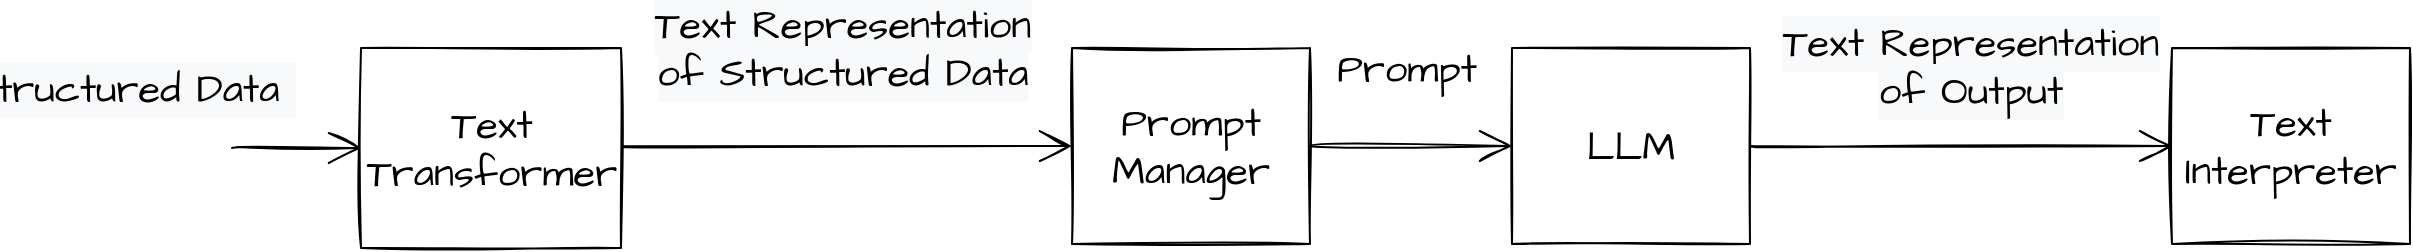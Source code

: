 <mxfile version="21.3.0" type="device" pages="6">
  <diagram id="XVRWECPwFsZ3XNQlCZNJ" name="Textification">
    <mxGraphModel dx="3244" dy="873" grid="1" gridSize="10" guides="1" tooltips="1" connect="1" arrows="1" fold="1" page="1" pageScale="1" pageWidth="850" pageHeight="1100" math="0" shadow="0">
      <root>
        <mxCell id="0" />
        <mxCell id="1" parent="0" />
        <mxCell id="50K2IJPDEkA-YNfh52wV-2" style="edgeStyle=none;curved=1;rounded=0;sketch=1;hachureGap=4;orthogonalLoop=1;jettySize=auto;html=1;fontFamily=Architects Daughter;fontSource=https%3A%2F%2Ffonts.googleapis.com%2Fcss%3Ffamily%3DArchitects%2BDaughter;fontSize=16;endArrow=open;startSize=14;endSize=14;sourcePerimeterSpacing=8;targetPerimeterSpacing=8;exitX=1;exitY=0.5;exitDx=0;exitDy=0;entryX=0;entryY=0.5;entryDx=0;entryDy=0;" parent="1" target="fdR8Vzslrn4IszSsQd6t-5" edge="1">
          <mxGeometry relative="1" as="geometry">
            <mxPoint x="-821" y="319.09" as="sourcePoint" />
            <mxPoint x="-273.5" y="319.98" as="targetPoint" />
          </mxGeometry>
        </mxCell>
        <mxCell id="fdR8Vzslrn4IszSsQd6t-6" value="&lt;span style=&quot;font-family: &amp;quot;architects daughter&amp;quot; ; font-size: 20px ; background-color: rgb(248 , 249 , 250)&quot;&gt;Text Representation&lt;br&gt;of Structured Data&lt;br&gt;&lt;/span&gt;" style="edgeLabel;html=1;align=center;verticalAlign=middle;resizable=0;points=[];" parent="50K2IJPDEkA-YNfh52wV-2" vertex="1" connectable="0">
          <mxGeometry x="0.059" y="2" relative="1" as="geometry">
            <mxPoint x="-7" y="-47" as="offset" />
          </mxGeometry>
        </mxCell>
        <mxCell id="50K2IJPDEkA-YNfh52wV-6" value="&lt;span style=&quot;font-size: 20px ; background-color: rgb(248 , 249 , 250)&quot;&gt;Structured Data&amp;nbsp;&lt;br&gt;&lt;/span&gt;" style="edgeStyle=none;curved=1;rounded=0;sketch=1;hachureGap=4;orthogonalLoop=1;jettySize=auto;html=1;fontFamily=Architects Daughter;fontSource=https%3A%2F%2Ffonts.googleapis.com%2Fcss%3Ffamily%3DArchitects%2BDaughter;fontSize=16;endArrow=open;startSize=14;endSize=14;sourcePerimeterSpacing=8;targetPerimeterSpacing=8;entryX=0;entryY=0.5;entryDx=0;entryDy=0;" parent="1" target="fdR8Vzslrn4IszSsQd6t-4" edge="1">
          <mxGeometry x="-1" y="58" relative="1" as="geometry">
            <mxPoint x="-1010" y="320" as="sourcePoint" />
            <mxPoint x="-870" y="301" as="targetPoint" />
            <mxPoint x="-50" y="28" as="offset" />
          </mxGeometry>
        </mxCell>
        <mxCell id="fdR8Vzslrn4IszSsQd6t-4" value="Text Transformer" style="rounded=0;whiteSpace=wrap;html=1;sketch=1;hachureGap=4;pointerEvents=0;fontFamily=Architects Daughter;fontSource=https%3A%2F%2Ffonts.googleapis.com%2Fcss%3Ffamily%3DArchitects%2BDaughter;fontSize=20;" parent="1" vertex="1">
          <mxGeometry x="-945.5" y="270" width="130" height="100" as="geometry" />
        </mxCell>
        <mxCell id="fdR8Vzslrn4IszSsQd6t-5" value="Prompt Manager" style="rounded=0;whiteSpace=wrap;html=1;sketch=1;hachureGap=4;pointerEvents=0;fontFamily=Architects Daughter;fontSource=https%3A%2F%2Ffonts.googleapis.com%2Fcss%3Ffamily%3DArchitects%2BDaughter;fontSize=20;" parent="1" vertex="1">
          <mxGeometry x="-590" y="270" width="119" height="98" as="geometry" />
        </mxCell>
        <mxCell id="fdR8Vzslrn4IszSsQd6t-10" style="edgeStyle=none;curved=1;rounded=0;sketch=1;hachureGap=4;orthogonalLoop=1;jettySize=auto;html=1;fontFamily=Architects Daughter;fontSource=https%3A%2F%2Ffonts.googleapis.com%2Fcss%3Ffamily%3DArchitects%2BDaughter;fontSize=16;endArrow=open;startSize=14;endSize=14;sourcePerimeterSpacing=8;targetPerimeterSpacing=8;exitX=1;exitY=0.5;exitDx=0;exitDy=0;entryX=0;entryY=0.5;entryDx=0;entryDy=0;" parent="1" source="6HH01cOirvUBG8TDfsAj-1" target="fdR8Vzslrn4IszSsQd6t-12" edge="1">
          <mxGeometry relative="1" as="geometry">
            <mxPoint x="-404.59" y="400" as="sourcePoint" />
            <mxPoint x="-426" y="490" as="targetPoint" />
          </mxGeometry>
        </mxCell>
        <mxCell id="fdR8Vzslrn4IszSsQd6t-11" value="&lt;span style=&quot;font-family: &amp;quot;architects daughter&amp;quot; ; font-size: 20px ; background-color: rgb(248 , 249 , 250)&quot;&gt;Text Representation&lt;br&gt;of Output&lt;br&gt;&lt;/span&gt;" style="edgeLabel;html=1;align=center;verticalAlign=middle;resizable=0;points=[];" parent="fdR8Vzslrn4IszSsQd6t-10" vertex="1" connectable="0">
          <mxGeometry x="0.059" y="2" relative="1" as="geometry">
            <mxPoint x="-2" y="-38" as="offset" />
          </mxGeometry>
        </mxCell>
        <mxCell id="fdR8Vzslrn4IszSsQd6t-12" value="Text Interpreter" style="rounded=0;whiteSpace=wrap;html=1;sketch=1;hachureGap=4;pointerEvents=0;fontFamily=Architects Daughter;fontSource=https%3A%2F%2Ffonts.googleapis.com%2Fcss%3Ffamily%3DArchitects%2BDaughter;fontSize=20;" parent="1" vertex="1">
          <mxGeometry x="-40" y="270" width="119" height="98" as="geometry" />
        </mxCell>
        <mxCell id="6HH01cOirvUBG8TDfsAj-6" value="&lt;span style=&quot;color: rgb(0, 0, 0); font-family: &amp;quot;Architects Daughter&amp;quot;; font-size: 20px; font-style: normal; font-variant-ligatures: normal; font-variant-caps: normal; font-weight: 400; letter-spacing: normal; orphans: 2; text-align: center; text-indent: 0px; text-transform: none; widows: 2; word-spacing: 0px; -webkit-text-stroke-width: 0px; background-color: rgb(255, 255, 255); text-decoration-thickness: initial; text-decoration-style: initial; text-decoration-color: initial; float: none; display: inline !important;&quot;&gt;Prompt&lt;/span&gt;" style="edgeStyle=none;curved=1;rounded=0;sketch=1;hachureGap=4;orthogonalLoop=1;jettySize=auto;html=1;fontFamily=Architects Daughter;fontSource=https%3A%2F%2Ffonts.googleapis.com%2Fcss%3Ffamily%3DArchitects%2BDaughter;fontSize=16;endArrow=open;startSize=14;endSize=14;sourcePerimeterSpacing=8;targetPerimeterSpacing=8;entryX=0;entryY=0.5;entryDx=0;entryDy=0;exitX=1;exitY=0.5;exitDx=0;exitDy=0;" edge="1" parent="1" source="fdR8Vzslrn4IszSsQd6t-5" target="6HH01cOirvUBG8TDfsAj-1">
          <mxGeometry x="-0.043" y="39" relative="1" as="geometry">
            <mxPoint x="-500" y="368" as="sourcePoint" />
            <mxPoint x="-415" y="700" as="targetPoint" />
            <mxPoint x="-1" as="offset" />
          </mxGeometry>
        </mxCell>
        <mxCell id="6HH01cOirvUBG8TDfsAj-1" value="LLM" style="rounded=0;whiteSpace=wrap;html=1;sketch=1;hachureGap=4;pointerEvents=0;fontFamily=Architects Daughter;fontSource=https%3A%2F%2Ffonts.googleapis.com%2Fcss%3Ffamily%3DArchitects%2BDaughter;fontSize=20;" vertex="1" parent="1">
          <mxGeometry x="-370" y="270" width="119" height="98" as="geometry" />
        </mxCell>
      </root>
    </mxGraphModel>
  </diagram>
  <diagram id="-UQtnpAO-6i0DPGqTl08" name="Calculator">
    <mxGraphModel dx="2240" dy="1886" grid="1" gridSize="10" guides="1" tooltips="1" connect="1" arrows="1" fold="1" page="1" pageScale="1" pageWidth="850" pageHeight="1100" math="0" shadow="0">
      <root>
        <mxCell id="0" />
        <mxCell id="1" parent="0" />
        <mxCell id="HgOStKPgM4pb_qvL8WW1-1" value="I have $100 with 5% APY&lt;br&gt;What do I have in 20 years?" style="edgeStyle=none;curved=1;rounded=0;sketch=1;hachureGap=4;orthogonalLoop=1;jettySize=auto;html=1;fontFamily=Architects Daughter;fontSource=https%3A%2F%2Ffonts.googleapis.com%2Fcss%3Ffamily%3DArchitects%2BDaughter;fontSize=16;endArrow=open;startSize=14;endSize=14;sourcePerimeterSpacing=8;targetPerimeterSpacing=8;entryX=0.5;entryY=0;entryDx=0;entryDy=0;" edge="1" parent="1" target="HgOStKPgM4pb_qvL8WW1-7">
          <mxGeometry x="-0.913" y="-1" relative="1" as="geometry">
            <mxPoint x="270" y="-510" as="sourcePoint" />
            <mxPoint x="64.52" y="-212" as="targetPoint" />
            <mxPoint y="1" as="offset" />
            <Array as="points" />
          </mxGeometry>
        </mxCell>
        <mxCell id="HgOStKPgM4pb_qvL8WW1-4" value="LLM" style="rounded=0;whiteSpace=wrap;html=1;sketch=1;hachureGap=4;pointerEvents=0;fontFamily=Architects Daughter;fontSource=https%3A%2F%2Ffonts.googleapis.com%2Fcss%3Ffamily%3DArchitects%2BDaughter;fontSize=20;" vertex="1" parent="1">
          <mxGeometry x="230" y="-80" width="80" height="60" as="geometry" />
        </mxCell>
        <mxCell id="HgOStKPgM4pb_qvL8WW1-5" value="Parser" style="rounded=0;whiteSpace=wrap;html=1;sketch=1;hachureGap=4;pointerEvents=0;fontFamily=Architects Daughter;fontSource=https%3A%2F%2Ffonts.googleapis.com%2Fcss%3Ffamily%3DArchitects%2BDaughter;fontSize=20;" vertex="1" parent="1">
          <mxGeometry x="510" y="-80" width="119.5" height="60" as="geometry" />
        </mxCell>
        <mxCell id="HgOStKPgM4pb_qvL8WW1-6" value="{command: &quot;calculator&quot;&lt;br style=&quot;border-color: var(--border-color);&quot;&gt;input: &quot;100(1.05^20)&quot;}" style="edgeStyle=none;curved=1;rounded=0;sketch=1;hachureGap=4;orthogonalLoop=1;jettySize=auto;html=1;fontFamily=Architects Daughter;fontSource=https%3A%2F%2Ffonts.googleapis.com%2Fcss%3Ffamily%3DArchitects%2BDaughter;fontSize=16;endArrow=open;startSize=14;endSize=14;sourcePerimeterSpacing=8;targetPerimeterSpacing=8;entryX=0;entryY=0.5;entryDx=0;entryDy=0;exitX=1;exitY=0.5;exitDx=0;exitDy=0;" edge="1" parent="1" source="HgOStKPgM4pb_qvL8WW1-4" target="HgOStKPgM4pb_qvL8WW1-5">
          <mxGeometry x="0.066" y="-18" relative="1" as="geometry">
            <mxPoint x="65" as="sourcePoint" />
            <mxPoint x="59.5" y="40" as="targetPoint" />
            <mxPoint as="offset" />
          </mxGeometry>
        </mxCell>
        <mxCell id="HgOStKPgM4pb_qvL8WW1-7" value="Prompt Manager" style="rounded=0;whiteSpace=wrap;html=1;sketch=1;hachureGap=4;pointerEvents=0;fontFamily=Architects Daughter;fontSource=https%3A%2F%2Ffonts.googleapis.com%2Fcss%3Ffamily%3DArchitects%2BDaughter;fontSize=20;" vertex="1" parent="1">
          <mxGeometry x="210.5" y="-430" width="119" height="60" as="geometry" />
        </mxCell>
        <mxCell id="HgOStKPgM4pb_qvL8WW1-8" value="Please answer the following question. Return your answer in json&lt;br&gt;&lt;br&gt;If you need to use a calculator, return&lt;br&gt;{command: &quot;calculator&quot; input: &quot;&amp;lt;your computation&amp;gt;&quot;}&lt;br&gt;and you will receive a response like:&lt;br&gt;{command: &quot;calculator&quot;, response: &quot;&amp;lt;output of computation&amp;gt;&quot;}&lt;br&gt;&lt;br&gt;If you have a final answer, return&lt;br&gt;&amp;nbsp;{command: &quot;Final Answer&quot;, input: &quot;&amp;lt;your answer&amp;gt;&quot;}&lt;br&gt;&lt;br&gt;QUESTION: I have $100 with..." style="edgeStyle=none;curved=1;rounded=0;sketch=1;hachureGap=4;orthogonalLoop=1;jettySize=auto;html=1;fontFamily=Architects Daughter;fontSource=https%3A%2F%2Ffonts.googleapis.com%2Fcss%3Ffamily%3DArchitects%2BDaughter;fontSize=16;endArrow=open;startSize=14;endSize=14;sourcePerimeterSpacing=8;targetPerimeterSpacing=8;exitX=0.5;exitY=1;exitDx=0;exitDy=0;entryX=0.5;entryY=0;entryDx=0;entryDy=0;" edge="1" parent="1" source="HgOStKPgM4pb_qvL8WW1-7" target="HgOStKPgM4pb_qvL8WW1-4">
          <mxGeometry x="-0.032" y="4" relative="1" as="geometry">
            <mxPoint x="75" y="-180" as="sourcePoint" />
            <mxPoint x="75" y="-140" as="targetPoint" />
            <mxPoint as="offset" />
          </mxGeometry>
        </mxCell>
        <mxCell id="HgOStKPgM4pb_qvL8WW1-12" value="Calculator Function" style="rounded=0;whiteSpace=wrap;html=1;sketch=1;hachureGap=4;pointerEvents=0;fontFamily=Architects Daughter;fontSource=https%3A%2F%2Ffonts.googleapis.com%2Fcss%3Ffamily%3DArchitects%2BDaughter;fontSize=20;" vertex="1" parent="1">
          <mxGeometry x="517.37" y="40" width="104.75" height="70" as="geometry" />
        </mxCell>
        <mxCell id="HgOStKPgM4pb_qvL8WW1-13" value="100(1.05^20)" style="edgeStyle=none;curved=1;rounded=0;sketch=1;hachureGap=4;orthogonalLoop=1;jettySize=auto;html=1;fontFamily=Architects Daughter;fontSource=https%3A%2F%2Ffonts.googleapis.com%2Fcss%3Ffamily%3DArchitects%2BDaughter;fontSize=16;endArrow=open;startSize=14;endSize=14;sourcePerimeterSpacing=8;targetPerimeterSpacing=8;exitX=0.5;exitY=1;exitDx=0;exitDy=0;entryX=0.5;entryY=0;entryDx=0;entryDy=0;" edge="1" parent="1" source="HgOStKPgM4pb_qvL8WW1-5" target="HgOStKPgM4pb_qvL8WW1-12">
          <mxGeometry x="-0.033" y="14" relative="1" as="geometry">
            <mxPoint x="76" y="30" as="sourcePoint" />
            <mxPoint x="75" y="100" as="targetPoint" />
            <mxPoint as="offset" />
          </mxGeometry>
        </mxCell>
        <mxCell id="HgOStKPgM4pb_qvL8WW1-19" value="265.32" style="edgeStyle=none;curved=1;rounded=0;sketch=1;hachureGap=4;orthogonalLoop=1;jettySize=auto;html=1;fontFamily=Architects Daughter;fontSource=https%3A%2F%2Ffonts.googleapis.com%2Fcss%3Ffamily%3DArchitects%2BDaughter;fontSize=16;endArrow=open;startSize=14;endSize=14;sourcePerimeterSpacing=8;targetPerimeterSpacing=8;exitX=0;exitY=0.5;exitDx=0;exitDy=0;entryX=1;entryY=0.5;entryDx=0;entryDy=0;" edge="1" parent="1" source="HgOStKPgM4pb_qvL8WW1-12" target="HgOStKPgM4pb_qvL8WW1-21">
          <mxGeometry x="-0.027" y="14" relative="1" as="geometry">
            <mxPoint x="150" y="70" as="sourcePoint" />
            <mxPoint x="280" y="100" as="targetPoint" />
            <mxPoint as="offset" />
          </mxGeometry>
        </mxCell>
        <mxCell id="HgOStKPgM4pb_qvL8WW1-20" value="&amp;nbsp;{command: &quot;Final Answer&quot;&lt;br style=&quot;border-color: var(--border-color);&quot;&gt;input: &quot;$265.32&quot;}" style="edgeStyle=none;curved=1;rounded=0;sketch=1;hachureGap=4;orthogonalLoop=1;jettySize=auto;html=1;fontFamily=Architects Daughter;fontSource=https%3A%2F%2Ffonts.googleapis.com%2Fcss%3Ffamily%3DArchitects%2BDaughter;fontSize=16;endArrow=open;startSize=14;endSize=14;sourcePerimeterSpacing=8;targetPerimeterSpacing=8;exitX=0.5;exitY=1;exitDx=0;exitDy=0;" edge="1" parent="1" source="HgOStKPgM4pb_qvL8WW1-25">
          <mxGeometry x="1" y="-20" relative="1" as="geometry">
            <mxPoint x="70" y="50" as="sourcePoint" />
            <mxPoint x="66" y="150" as="targetPoint" />
            <mxPoint x="20" y="20" as="offset" />
          </mxGeometry>
        </mxCell>
        <mxCell id="HgOStKPgM4pb_qvL8WW1-21" value="Serializer" style="rounded=0;whiteSpace=wrap;html=1;sketch=1;hachureGap=4;pointerEvents=0;fontFamily=Architects Daughter;fontSource=https%3A%2F%2Ffonts.googleapis.com%2Fcss%3Ffamily%3DArchitects%2BDaughter;fontSize=20;" vertex="1" parent="1">
          <mxGeometry x="320" y="45" width="119.5" height="60" as="geometry" />
        </mxCell>
        <mxCell id="HgOStKPgM4pb_qvL8WW1-24" value="{command: &quot;calculator&quot;&lt;br style=&quot;border-color: var(--border-color);&quot;&gt;response: &quot;265.32&quot;}" style="edgeStyle=none;curved=1;rounded=0;sketch=1;hachureGap=4;orthogonalLoop=1;jettySize=auto;html=1;fontFamily=Architects Daughter;fontSource=https%3A%2F%2Ffonts.googleapis.com%2Fcss%3Ffamily%3DArchitects%2BDaughter;fontSize=16;endArrow=open;startSize=14;endSize=14;sourcePerimeterSpacing=8;targetPerimeterSpacing=8;entryX=1;entryY=0.5;entryDx=0;entryDy=0;exitX=0;exitY=0.5;exitDx=0;exitDy=0;" edge="1" parent="1" source="HgOStKPgM4pb_qvL8WW1-21" target="HgOStKPgM4pb_qvL8WW1-25">
          <mxGeometry x="-0.068" y="25" relative="1" as="geometry">
            <mxPoint x="115" y="-20" as="sourcePoint" />
            <mxPoint x="330" y="-20" as="targetPoint" />
            <mxPoint as="offset" />
            <Array as="points" />
          </mxGeometry>
        </mxCell>
        <mxCell id="HgOStKPgM4pb_qvL8WW1-25" value="LLM" style="rounded=0;whiteSpace=wrap;html=1;sketch=1;hachureGap=4;pointerEvents=0;fontFamily=Architects Daughter;fontSource=https%3A%2F%2Ffonts.googleapis.com%2Fcss%3Ffamily%3DArchitects%2BDaughter;fontSize=20;" vertex="1" parent="1">
          <mxGeometry x="25.51" y="45" width="80" height="60" as="geometry" />
        </mxCell>
      </root>
    </mxGraphModel>
  </diagram>
  <diagram id="xZ4x3O8vc7FCo3dS0iLe" name="One Pass LLM">
    <mxGraphModel dx="4017" dy="2410" grid="1" gridSize="10" guides="1" tooltips="1" connect="1" arrows="1" fold="1" page="1" pageScale="1" pageWidth="850" pageHeight="1100" math="0" shadow="0">
      <root>
        <mxCell id="0" />
        <mxCell id="1" parent="0" />
        <mxCell id="673d43Jcev6r_j0buajz-75" value="&lt;span style=&quot;font-size: 20px; background-color: rgb(248, 249, 250);&quot;&gt;Instruction&lt;/span&gt;" style="edgeStyle=none;curved=1;rounded=0;sketch=1;hachureGap=4;orthogonalLoop=1;jettySize=auto;html=1;fontFamily=Architects Daughter;fontSource=https%3A%2F%2Ffonts.googleapis.com%2Fcss%3Ffamily%3DArchitects%2BDaughter;fontSize=16;endArrow=open;startSize=14;endSize=14;sourcePerimeterSpacing=8;targetPerimeterSpacing=8;entryX=0.5;entryY=0;entryDx=0;entryDy=0;" edge="1" parent="1" target="673d43Jcev6r_j0buajz-81">
          <mxGeometry x="-1" y="12" relative="1" as="geometry">
            <mxPoint x="-1141" y="-330" as="sourcePoint" />
            <mxPoint x="-1141.48" y="-112" as="targetPoint" />
            <mxPoint x="-11" y="-12" as="offset" />
          </mxGeometry>
        </mxCell>
        <mxCell id="673d43Jcev6r_j0buajz-76" value="&lt;span style=&quot;font-family: &amp;quot;architects daughter&amp;quot; ; font-size: 20px&quot;&gt;Search API&lt;/span&gt;" style="shape=cylinder3;whiteSpace=wrap;html=1;boundedLbl=1;backgroundOutline=1;size=15;" vertex="1" parent="1">
          <mxGeometry x="-975.5" y="-270" width="109.5" height="60" as="geometry" />
        </mxCell>
        <mxCell id="673d43Jcev6r_j0buajz-78" value="LLM" style="rounded=0;whiteSpace=wrap;html=1;sketch=1;hachureGap=4;pointerEvents=0;fontFamily=Architects Daughter;fontSource=https%3A%2F%2Ffonts.googleapis.com%2Fcss%3Ffamily%3DArchitects%2BDaughter;fontSize=20;" vertex="1" parent="1">
          <mxGeometry x="-1181" y="-150" width="80" height="60" as="geometry" />
        </mxCell>
        <mxCell id="673d43Jcev6r_j0buajz-81" value="Prompt Manager" style="rounded=0;whiteSpace=wrap;html=1;sketch=1;hachureGap=4;pointerEvents=0;fontFamily=Architects Daughter;fontSource=https%3A%2F%2Ffonts.googleapis.com%2Fcss%3Ffamily%3DArchitects%2BDaughter;fontSize=20;" vertex="1" parent="1">
          <mxGeometry x="-1200" y="-270" width="119" height="60" as="geometry" />
        </mxCell>
        <mxCell id="673d43Jcev6r_j0buajz-82" value="Prompt" style="edgeStyle=none;curved=1;rounded=0;sketch=1;hachureGap=4;orthogonalLoop=1;jettySize=auto;html=1;fontFamily=Architects Daughter;fontSource=https%3A%2F%2Ffonts.googleapis.com%2Fcss%3Ffamily%3DArchitects%2BDaughter;fontSize=16;endArrow=open;startSize=14;endSize=14;sourcePerimeterSpacing=8;targetPerimeterSpacing=8;entryX=0.5;entryY=0;entryDx=0;entryDy=0;" edge="1" parent="1" target="673d43Jcev6r_j0buajz-78">
          <mxGeometry x="-0.029" y="14" relative="1" as="geometry">
            <mxPoint x="-1140.5" y="-210" as="sourcePoint" />
            <mxPoint x="-1131" y="-40" as="targetPoint" />
            <mxPoint as="offset" />
          </mxGeometry>
        </mxCell>
        <mxCell id="673d43Jcev6r_j0buajz-84" value="Final Output" style="edgeStyle=none;curved=1;rounded=0;sketch=1;hachureGap=4;orthogonalLoop=1;jettySize=auto;html=1;fontFamily=Architects Daughter;fontSource=https%3A%2F%2Ffonts.googleapis.com%2Fcss%3Ffamily%3DArchitects%2BDaughter;fontSize=16;endArrow=open;startSize=14;endSize=14;sourcePerimeterSpacing=8;targetPerimeterSpacing=8;exitX=0.5;exitY=1;exitDx=0;exitDy=0;" edge="1" parent="1" source="673d43Jcev6r_j0buajz-78">
          <mxGeometry x="1" y="20" relative="1" as="geometry">
            <mxPoint x="-1140.75" y="10" as="sourcePoint" />
            <mxPoint x="-1140.5" y="-40" as="targetPoint" />
            <mxPoint x="-20" y="20" as="offset" />
          </mxGeometry>
        </mxCell>
        <mxCell id="673d43Jcev6r_j0buajz-88" value="Search&lt;br&gt;Response" style="edgeStyle=none;curved=1;rounded=0;sketch=1;hachureGap=4;orthogonalLoop=1;jettySize=auto;html=1;fontFamily=Architects Daughter;fontSource=https%3A%2F%2Ffonts.googleapis.com%2Fcss%3Ffamily%3DArchitects%2BDaughter;fontSize=16;endArrow=open;startSize=14;endSize=14;sourcePerimeterSpacing=8;targetPerimeterSpacing=8;entryX=1;entryY=0.5;entryDx=0;entryDy=0;exitX=0;exitY=0.5;exitDx=0;exitDy=0;exitPerimeter=0;" edge="1" parent="1" source="673d43Jcev6r_j0buajz-76" target="673d43Jcev6r_j0buajz-81">
          <mxGeometry x="-0.052" y="-30" relative="1" as="geometry">
            <mxPoint x="-1130.5" y="-200" as="sourcePoint" />
            <mxPoint x="-1130.5" y="-140" as="targetPoint" />
            <mxPoint x="1" as="offset" />
          </mxGeometry>
        </mxCell>
        <mxCell id="673d43Jcev6r_j0buajz-89" value="Human&lt;span style=&quot;font-size: 20px; background-color: rgb(248, 249, 250);&quot;&gt;&lt;br&gt;&lt;/span&gt;" style="edgeStyle=none;curved=1;rounded=0;sketch=1;hachureGap=4;orthogonalLoop=1;jettySize=auto;html=1;fontFamily=Architects Daughter;fontSource=https%3A%2F%2Ffonts.googleapis.com%2Fcss%3Ffamily%3DArchitects%2BDaughter;fontSize=16;endArrow=open;startSize=14;endSize=14;sourcePerimeterSpacing=8;targetPerimeterSpacing=8;entryX=0.5;entryY=0;entryDx=0;entryDy=0;entryPerimeter=0;" edge="1" parent="1" target="673d43Jcev6r_j0buajz-76">
          <mxGeometry x="-1" y="12" relative="1" as="geometry">
            <mxPoint x="-920.5" y="-320" as="sourcePoint" />
            <mxPoint x="-1130.5" y="-260" as="targetPoint" />
            <mxPoint x="-11" y="-12" as="offset" />
          </mxGeometry>
        </mxCell>
      </root>
    </mxGraphModel>
  </diagram>
  <diagram id="7A-WRucZo2QBYcA-pz3u" name="Hybrid">
    <mxGraphModel dx="2588" dy="2083" grid="1" gridSize="10" guides="1" tooltips="1" connect="1" arrows="1" fold="1" page="1" pageScale="1" pageWidth="850" pageHeight="1100" math="0" shadow="0">
      <root>
        <mxCell id="0" />
        <mxCell id="1" parent="0" />
        <mxCell id="zq8nuCGZuLnOZu_JbU8t-59" value="&lt;span style=&quot;font-size: 20px; background-color: rgb(248, 249, 250);&quot;&gt;Instruction&lt;/span&gt;" style="edgeStyle=none;curved=1;rounded=0;sketch=1;hachureGap=4;orthogonalLoop=1;jettySize=auto;html=1;fontFamily=Architects Daughter;fontSource=https%3A%2F%2Ffonts.googleapis.com%2Fcss%3Ffamily%3DArchitects%2BDaughter;fontSize=16;endArrow=open;startSize=14;endSize=14;sourcePerimeterSpacing=8;targetPerimeterSpacing=8;entryX=0.5;entryY=0;entryDx=0;entryDy=0;" edge="1" parent="1" target="zq8nuCGZuLnOZu_JbU8t-62">
          <mxGeometry x="-1" y="12" relative="1" as="geometry">
            <mxPoint x="-541" y="-320" as="sourcePoint" />
            <mxPoint x="-541.48" y="-102" as="targetPoint" />
            <mxPoint x="-11" y="-12" as="offset" />
          </mxGeometry>
        </mxCell>
        <mxCell id="zq8nuCGZuLnOZu_JbU8t-60" value="&lt;span style=&quot;font-family: &amp;quot;architects daughter&amp;quot; ; font-size: 20px&quot;&gt;Search API&lt;/span&gt;" style="shape=cylinder3;whiteSpace=wrap;html=1;boundedLbl=1;backgroundOutline=1;size=15;" vertex="1" parent="1">
          <mxGeometry x="-370.5" y="-60" width="109.5" height="60" as="geometry" />
        </mxCell>
        <mxCell id="zq8nuCGZuLnOZu_JbU8t-61" value="LLM" style="rounded=0;whiteSpace=wrap;html=1;sketch=1;hachureGap=4;pointerEvents=0;fontFamily=Architects Daughter;fontSource=https%3A%2F%2Ffonts.googleapis.com%2Fcss%3Ffamily%3DArchitects%2BDaughter;fontSize=20;" vertex="1" parent="1">
          <mxGeometry x="-581" y="-140" width="80" height="60" as="geometry" />
        </mxCell>
        <mxCell id="zq8nuCGZuLnOZu_JbU8t-62" value="Prompt Manager" style="rounded=0;whiteSpace=wrap;html=1;sketch=1;hachureGap=4;pointerEvents=0;fontFamily=Architects Daughter;fontSource=https%3A%2F%2Ffonts.googleapis.com%2Fcss%3Ffamily%3DArchitects%2BDaughter;fontSize=20;" vertex="1" parent="1">
          <mxGeometry x="-600" y="-260" width="119" height="60" as="geometry" />
        </mxCell>
        <mxCell id="zq8nuCGZuLnOZu_JbU8t-63" value="Prompt" style="edgeStyle=none;curved=1;rounded=0;sketch=1;hachureGap=4;orthogonalLoop=1;jettySize=auto;html=1;fontFamily=Architects Daughter;fontSource=https%3A%2F%2Ffonts.googleapis.com%2Fcss%3Ffamily%3DArchitects%2BDaughter;fontSize=16;endArrow=open;startSize=14;endSize=14;sourcePerimeterSpacing=8;targetPerimeterSpacing=8;entryX=0.5;entryY=0;entryDx=0;entryDy=0;" edge="1" parent="1" target="zq8nuCGZuLnOZu_JbU8t-61">
          <mxGeometry x="-0.029" y="14" relative="1" as="geometry">
            <mxPoint x="-540.5" y="-200" as="sourcePoint" />
            <mxPoint x="-531" y="-30" as="targetPoint" />
            <mxPoint as="offset" />
          </mxGeometry>
        </mxCell>
        <mxCell id="zq8nuCGZuLnOZu_JbU8t-64" value="Final Output" style="edgeStyle=none;curved=1;rounded=0;sketch=1;hachureGap=4;orthogonalLoop=1;jettySize=auto;html=1;fontFamily=Architects Daughter;fontSource=https%3A%2F%2Ffonts.googleapis.com%2Fcss%3Ffamily%3DArchitects%2BDaughter;fontSize=16;endArrow=open;startSize=14;endSize=14;sourcePerimeterSpacing=8;targetPerimeterSpacing=8;exitX=0.5;exitY=1;exitDx=0;exitDy=0;" edge="1" parent="1" source="zq8nuCGZuLnOZu_JbU8t-61">
          <mxGeometry x="1" y="20" relative="1" as="geometry">
            <mxPoint x="-540.75" y="20" as="sourcePoint" />
            <mxPoint x="-540.5" y="-30" as="targetPoint" />
            <mxPoint x="-20" y="20" as="offset" />
          </mxGeometry>
        </mxCell>
        <mxCell id="zq8nuCGZuLnOZu_JbU8t-65" value="Search&lt;br&gt;Response" style="edgeStyle=none;curved=1;rounded=0;sketch=1;hachureGap=4;orthogonalLoop=1;jettySize=auto;html=1;fontFamily=Architects Daughter;fontSource=https%3A%2F%2Ffonts.googleapis.com%2Fcss%3Ffamily%3DArchitects%2BDaughter;fontSize=16;endArrow=open;startSize=14;endSize=14;sourcePerimeterSpacing=8;targetPerimeterSpacing=8;entryX=1;entryY=0.5;entryDx=0;entryDy=0;exitX=0;exitY=0.5;exitDx=0;exitDy=0;exitPerimeter=0;" edge="1" parent="1" source="zq8nuCGZuLnOZu_JbU8t-60" target="zq8nuCGZuLnOZu_JbU8t-62">
          <mxGeometry x="-0.051" y="19" relative="1" as="geometry">
            <mxPoint x="-530.5" y="-190" as="sourcePoint" />
            <mxPoint x="-530.5" y="-130" as="targetPoint" />
            <mxPoint x="1" as="offset" />
          </mxGeometry>
        </mxCell>
        <mxCell id="zq8nuCGZuLnOZu_JbU8t-66" value="LLM&lt;br&gt;Generated&lt;br&gt;Query" style="edgeStyle=none;curved=1;rounded=0;sketch=1;hachureGap=4;orthogonalLoop=1;jettySize=auto;html=1;fontFamily=Architects Daughter;fontSource=https%3A%2F%2Ffonts.googleapis.com%2Fcss%3Ffamily%3DArchitects%2BDaughter;fontSize=16;endArrow=open;startSize=14;endSize=14;sourcePerimeterSpacing=8;targetPerimeterSpacing=8;entryX=0.5;entryY=0;entryDx=0;entryDy=0;exitX=0.5;exitY=1;exitDx=0;exitDy=0;entryPerimeter=0;" edge="1" parent="1" source="zq8nuCGZuLnOZu_JbU8t-67" target="zq8nuCGZuLnOZu_JbU8t-60">
          <mxGeometry x="0.143" y="51" relative="1" as="geometry">
            <mxPoint x="-315.75" y="-120" as="sourcePoint" />
            <mxPoint x="-471" y="-220" as="targetPoint" />
            <mxPoint as="offset" />
          </mxGeometry>
        </mxCell>
        <mxCell id="zq8nuCGZuLnOZu_JbU8t-67" value="LLM" style="rounded=0;whiteSpace=wrap;html=1;sketch=1;hachureGap=4;pointerEvents=0;fontFamily=Architects Daughter;fontSource=https%3A%2F%2Ffonts.googleapis.com%2Fcss%3Ffamily%3DArchitects%2BDaughter;fontSize=20;" vertex="1" parent="1">
          <mxGeometry x="-355.75" y="-180" width="80" height="60" as="geometry" />
        </mxCell>
        <mxCell id="zq8nuCGZuLnOZu_JbU8t-68" value="Prompt Manager" style="rounded=0;whiteSpace=wrap;html=1;sketch=1;hachureGap=4;pointerEvents=0;fontFamily=Architects Daughter;fontSource=https%3A%2F%2Ffonts.googleapis.com%2Fcss%3Ffamily%3DArchitects%2BDaughter;fontSize=20;" vertex="1" parent="1">
          <mxGeometry x="-375.25" y="-300" width="119" height="60" as="geometry" />
        </mxCell>
        <mxCell id="zq8nuCGZuLnOZu_JbU8t-69" value="Prompt" style="edgeStyle=none;curved=1;rounded=0;sketch=1;hachureGap=4;orthogonalLoop=1;jettySize=auto;html=1;fontFamily=Architects Daughter;fontSource=https%3A%2F%2Ffonts.googleapis.com%2Fcss%3Ffamily%3DArchitects%2BDaughter;fontSize=16;endArrow=open;startSize=14;endSize=14;sourcePerimeterSpacing=8;targetPerimeterSpacing=8;exitX=0.5;exitY=1;exitDx=0;exitDy=0;entryX=0.5;entryY=0;entryDx=0;entryDy=0;" edge="1" parent="1" source="zq8nuCGZuLnOZu_JbU8t-68" target="zq8nuCGZuLnOZu_JbU8t-67">
          <mxGeometry x="-0.029" y="14" relative="1" as="geometry">
            <mxPoint x="-306" y="-215" as="sourcePoint" />
            <mxPoint x="-306" y="-170" as="targetPoint" />
            <mxPoint as="offset" />
          </mxGeometry>
        </mxCell>
        <mxCell id="zq8nuCGZuLnOZu_JbU8t-70" value="" style="edgeStyle=none;curved=1;rounded=0;sketch=1;hachureGap=4;orthogonalLoop=1;jettySize=auto;html=1;fontFamily=Architects Daughter;fontSource=https%3A%2F%2Ffonts.googleapis.com%2Fcss%3Ffamily%3DArchitects%2BDaughter;fontSize=16;endArrow=open;startSize=14;endSize=14;sourcePerimeterSpacing=8;targetPerimeterSpacing=8;entryX=0.5;entryY=0;entryDx=0;entryDy=0;" edge="1" parent="1" target="zq8nuCGZuLnOZu_JbU8t-68">
          <mxGeometry x="-1" y="12" relative="1" as="geometry">
            <mxPoint x="-480" y="-330" as="sourcePoint" />
            <mxPoint x="-530" y="-250" as="targetPoint" />
            <mxPoint x="-11" y="-12" as="offset" />
            <Array as="points">
              <mxPoint x="-400" y="-350" />
            </Array>
          </mxGeometry>
        </mxCell>
      </root>
    </mxGraphModel>
  </diagram>
  <diagram id="BWT1ZtqrkAN30aOv5pxk" name="End-to-End Agent">
    <mxGraphModel dx="1986" dy="2223" grid="1" gridSize="10" guides="1" tooltips="1" connect="1" arrows="1" fold="1" page="1" pageScale="1" pageWidth="850" pageHeight="1100" math="0" shadow="0">
      <root>
        <mxCell id="0" />
        <mxCell id="1" parent="0" />
        <mxCell id="oELKK84i5o264gfww9yj-4" value="Instruction" style="edgeStyle=none;curved=1;rounded=0;sketch=1;hachureGap=4;orthogonalLoop=1;jettySize=auto;html=1;fontFamily=Architects Daughter;fontSource=https%3A%2F%2Ffonts.googleapis.com%2Fcss%3Ffamily%3DArchitects%2BDaughter;fontSize=16;endArrow=open;startSize=14;endSize=14;sourcePerimeterSpacing=8;targetPerimeterSpacing=8;entryX=0.5;entryY=0;entryDx=0;entryDy=0;" edge="1" parent="1" target="oELKK84i5o264gfww9yj-10">
          <mxGeometry x="-1" y="12" relative="1" as="geometry">
            <mxPoint x="66" y="-410" as="sourcePoint" />
            <mxPoint x="64.52" y="-212" as="targetPoint" />
            <mxPoint x="-11" y="-12" as="offset" />
          </mxGeometry>
        </mxCell>
        <mxCell id="oELKK84i5o264gfww9yj-5" value="&lt;span style=&quot;font-family: &amp;quot;architects daughter&amp;quot; ; font-size: 20px&quot;&gt;Search API&lt;/span&gt;" style="shape=cylinder3;whiteSpace=wrap;html=1;boundedLbl=1;backgroundOutline=1;size=15;" vertex="1" parent="1">
          <mxGeometry x="245" y="-150" width="109.5" height="60" as="geometry" />
        </mxCell>
        <mxCell id="oELKK84i5o264gfww9yj-6" value="LLM&lt;br&gt;Generated&lt;br&gt;Query" style="edgeStyle=none;curved=1;rounded=0;sketch=1;hachureGap=4;orthogonalLoop=1;jettySize=auto;html=1;fontFamily=Architects Daughter;fontSource=https%3A%2F%2Ffonts.googleapis.com%2Fcss%3Ffamily%3DArchitects%2BDaughter;fontSize=16;endArrow=open;startSize=14;endSize=14;sourcePerimeterSpacing=8;targetPerimeterSpacing=8;entryX=0;entryY=0.5;entryDx=0;entryDy=0;entryPerimeter=0;exitX=1;exitY=0.5;exitDx=0;exitDy=0;" edge="1" parent="1" source="oELKK84i5o264gfww9yj-8" target="oELKK84i5o264gfww9yj-5">
          <mxGeometry x="0.004" y="14" relative="1" as="geometry">
            <mxPoint x="65" y="-90" as="sourcePoint" />
            <mxPoint x="275" y="140" as="targetPoint" />
            <mxPoint as="offset" />
          </mxGeometry>
        </mxCell>
        <mxCell id="oELKK84i5o264gfww9yj-7" value="LLM" style="rounded=0;whiteSpace=wrap;html=1;sketch=1;hachureGap=4;pointerEvents=0;fontFamily=Architects Daughter;fontSource=https%3A%2F%2Ffonts.googleapis.com%2Fcss%3Ffamily%3DArchitects%2BDaughter;fontSize=20;" vertex="1" parent="1">
          <mxGeometry x="25" y="-250" width="80" height="60" as="geometry" />
        </mxCell>
        <mxCell id="oELKK84i5o264gfww9yj-8" value="LLM Output Manager" style="rounded=0;whiteSpace=wrap;html=1;sketch=1;hachureGap=4;pointerEvents=0;fontFamily=Architects Daughter;fontSource=https%3A%2F%2Ffonts.googleapis.com%2Fcss%3Ffamily%3DArchitects%2BDaughter;fontSize=20;" vertex="1" parent="1">
          <mxGeometry x="5.5" y="-150" width="119.5" height="60" as="geometry" />
        </mxCell>
        <mxCell id="oELKK84i5o264gfww9yj-9" value="Raw LLM Output" style="edgeStyle=none;curved=1;rounded=0;sketch=1;hachureGap=4;orthogonalLoop=1;jettySize=auto;html=1;fontFamily=Architects Daughter;fontSource=https%3A%2F%2Ffonts.googleapis.com%2Fcss%3Ffamily%3DArchitects%2BDaughter;fontSize=16;endArrow=open;startSize=14;endSize=14;sourcePerimeterSpacing=8;targetPerimeterSpacing=8;exitX=0.5;exitY=1;exitDx=0;exitDy=0;entryX=0.5;entryY=0;entryDx=0;entryDy=0;" edge="1" parent="1" source="oELKK84i5o264gfww9yj-7" target="oELKK84i5o264gfww9yj-8">
          <mxGeometry x="-0.029" y="14" relative="1" as="geometry">
            <mxPoint x="105" y="-190" as="sourcePoint" />
            <mxPoint x="65" y="-150" as="targetPoint" />
            <mxPoint as="offset" />
          </mxGeometry>
        </mxCell>
        <mxCell id="oELKK84i5o264gfww9yj-10" value="Prompt Manager" style="rounded=0;whiteSpace=wrap;html=1;sketch=1;hachureGap=4;pointerEvents=0;fontFamily=Architects Daughter;fontSource=https%3A%2F%2Ffonts.googleapis.com%2Fcss%3Ffamily%3DArchitects%2BDaughter;fontSize=20;" vertex="1" parent="1">
          <mxGeometry x="6" y="-370" width="119" height="60" as="geometry" />
        </mxCell>
        <mxCell id="oELKK84i5o264gfww9yj-11" value="Prompt" style="edgeStyle=none;curved=1;rounded=0;sketch=1;hachureGap=4;orthogonalLoop=1;jettySize=auto;html=1;fontFamily=Architects Daughter;fontSource=https%3A%2F%2Ffonts.googleapis.com%2Fcss%3Ffamily%3DArchitects%2BDaughter;fontSize=16;endArrow=open;startSize=14;endSize=14;sourcePerimeterSpacing=8;targetPerimeterSpacing=8;exitX=0.5;exitY=1;exitDx=0;exitDy=0;entryX=0.5;entryY=0;entryDx=0;entryDy=0;" edge="1" parent="1" source="oELKK84i5o264gfww9yj-10" target="oELKK84i5o264gfww9yj-7">
          <mxGeometry x="-0.029" y="14" relative="1" as="geometry">
            <mxPoint x="75" y="-180" as="sourcePoint" />
            <mxPoint x="75" y="-140" as="targetPoint" />
            <mxPoint as="offset" />
          </mxGeometry>
        </mxCell>
        <mxCell id="oELKK84i5o264gfww9yj-12" value="Search&lt;br&gt;Response" style="edgeStyle=none;curved=1;rounded=0;sketch=1;hachureGap=4;orthogonalLoop=1;jettySize=auto;html=1;fontFamily=Architects Daughter;fontSource=https%3A%2F%2Ffonts.googleapis.com%2Fcss%3Ffamily%3DArchitects%2BDaughter;fontSize=16;endArrow=open;startSize=14;endSize=14;sourcePerimeterSpacing=8;targetPerimeterSpacing=8;exitX=0.5;exitY=0;exitDx=0;exitDy=0;entryX=0.5;entryY=0;entryDx=0;entryDy=0;exitPerimeter=0;" edge="1" parent="1" source="oELKK84i5o264gfww9yj-5" target="oELKK84i5o264gfww9yj-10">
          <mxGeometry x="-0.032" y="14" relative="1" as="geometry">
            <mxPoint x="76" y="-300" as="sourcePoint" />
            <mxPoint x="75" y="-240" as="targetPoint" />
            <mxPoint as="offset" />
            <Array as="points">
              <mxPoint x="265" y="-460" />
            </Array>
          </mxGeometry>
        </mxCell>
        <mxCell id="oELKK84i5o264gfww9yj-13" value="Final Output" style="edgeStyle=none;curved=1;rounded=0;sketch=1;hachureGap=4;orthogonalLoop=1;jettySize=auto;html=1;fontFamily=Architects Daughter;fontSource=https%3A%2F%2Ffonts.googleapis.com%2Fcss%3Ffamily%3DArchitects%2BDaughter;fontSize=16;endArrow=open;startSize=14;endSize=14;sourcePerimeterSpacing=8;targetPerimeterSpacing=8;exitX=0.5;exitY=1;exitDx=0;exitDy=0;" edge="1" parent="1" source="oELKK84i5o264gfww9yj-8">
          <mxGeometry x="1" y="20" relative="1" as="geometry">
            <mxPoint x="75" y="-180" as="sourcePoint" />
            <mxPoint x="65" y="-50" as="targetPoint" />
            <mxPoint x="-20" y="20" as="offset" />
          </mxGeometry>
        </mxCell>
      </root>
    </mxGraphModel>
  </diagram>
  <diagram id="JFSonXXxCRF9d0Ec09dQ" name="Page-5">
    <mxGraphModel dx="4017" dy="2410" grid="1" gridSize="10" guides="1" tooltips="1" connect="1" arrows="1" fold="1" page="1" pageScale="1" pageWidth="850" pageHeight="1100" math="0" shadow="0">
      <root>
        <mxCell id="0" />
        <mxCell id="1" parent="0" />
        <mxCell id="Im3bddwhSLV_7xXRqDoF-1" style="edgeStyle=orthogonalEdgeStyle;rounded=0;orthogonalLoop=1;jettySize=auto;html=1;exitX=1;exitY=0.5;exitDx=0;exitDy=0;entryX=0;entryY=0.5;entryDx=0;entryDy=0;strokeWidth=10;" edge="1" parent="1" source="Im3bddwhSLV_7xXRqDoF-2" target="Im3bddwhSLV_7xXRqDoF-23">
          <mxGeometry relative="1" as="geometry" />
        </mxCell>
        <mxCell id="Im3bddwhSLV_7xXRqDoF-2" value="&lt;b style=&quot;border-color: var(--border-color); font-family: &amp;quot;Architects Daughter&amp;quot;;&quot;&gt;&lt;font style=&quot;border-color: var(--border-color); font-size: 30px;&quot;&gt;One Pass LLM&lt;br&gt;&lt;br&gt;&lt;br&gt;&lt;br&gt;&lt;br&gt;&lt;br&gt;&lt;br&gt;&lt;br&gt;&lt;br&gt;&lt;br&gt;&lt;br&gt;&lt;br style=&quot;border-color: var(--border-color);&quot;&gt;&lt;/font&gt;&lt;/b&gt;" style="rounded=0;whiteSpace=wrap;html=1;" vertex="1" parent="1">
          <mxGeometry x="-1220" y="-530" width="430" height="530" as="geometry" />
        </mxCell>
        <mxCell id="Im3bddwhSLV_7xXRqDoF-3" value="&lt;span style=&quot;color: rgb(0, 0, 0); font-family: &amp;quot;Architects Daughter&amp;quot;; font-style: normal; font-variant-ligatures: normal; font-variant-caps: normal; letter-spacing: normal; orphans: 2; text-align: center; text-indent: 0px; text-transform: none; widows: 2; word-spacing: 0px; -webkit-text-stroke-width: 0px; background-color: rgb(255, 255, 255); text-decoration-thickness: initial; text-decoration-style: initial; text-decoration-color: initial; float: none; display: inline !important;&quot;&gt;&lt;br&gt;&lt;b style=&quot;&quot;&gt;&lt;font style=&quot;font-size: 30px;&quot;&gt;End-to-End Agent&lt;br&gt;&lt;/font&gt;&lt;/b&gt;&lt;br&gt;&lt;br&gt;&lt;br&gt;&lt;br&gt;&lt;br&gt;&lt;br&gt;&lt;br&gt;&lt;br&gt;&lt;br&gt;&lt;br&gt;&lt;br&gt;&lt;br&gt;&lt;br&gt;&lt;br&gt;&lt;br&gt;&lt;br&gt;&lt;br&gt;&lt;br&gt;&lt;br&gt;&lt;br&gt;&lt;br&gt;&lt;br&gt;&lt;br&gt;&lt;br&gt;&lt;br&gt;&lt;br&gt;&lt;br&gt;&lt;br&gt;&lt;br&gt;&lt;br&gt;&lt;/span&gt;" style="rounded=0;whiteSpace=wrap;html=1;" vertex="1" parent="1">
          <mxGeometry x="-40" y="-530" width="430" height="530" as="geometry" />
        </mxCell>
        <mxCell id="Im3bddwhSLV_7xXRqDoF-4" value="Instruction" style="edgeStyle=none;curved=1;rounded=0;sketch=1;hachureGap=4;orthogonalLoop=1;jettySize=auto;html=1;fontFamily=Architects Daughter;fontSource=https%3A%2F%2Ffonts.googleapis.com%2Fcss%3Ffamily%3DArchitects%2BDaughter;fontSize=16;endArrow=open;startSize=14;endSize=14;sourcePerimeterSpacing=8;targetPerimeterSpacing=8;entryX=0.5;entryY=0;entryDx=0;entryDy=0;" edge="1" parent="1" target="Im3bddwhSLV_7xXRqDoF-10">
          <mxGeometry x="-1" y="12" relative="1" as="geometry">
            <mxPoint x="66" y="-410" as="sourcePoint" />
            <mxPoint x="64.52" y="-212" as="targetPoint" />
            <mxPoint x="-11" y="-12" as="offset" />
          </mxGeometry>
        </mxCell>
        <mxCell id="Im3bddwhSLV_7xXRqDoF-5" value="&lt;span style=&quot;font-family: &amp;quot;architects daughter&amp;quot; ; font-size: 20px&quot;&gt;Search API&lt;/span&gt;" style="shape=cylinder3;whiteSpace=wrap;html=1;boundedLbl=1;backgroundOutline=1;size=15;" vertex="1" parent="1">
          <mxGeometry x="245" y="-150" width="109.5" height="60" as="geometry" />
        </mxCell>
        <mxCell id="Im3bddwhSLV_7xXRqDoF-6" value="LLM&lt;br&gt;Generated&lt;br&gt;Query" style="edgeStyle=none;curved=1;rounded=0;sketch=1;hachureGap=4;orthogonalLoop=1;jettySize=auto;html=1;fontFamily=Architects Daughter;fontSource=https%3A%2F%2Ffonts.googleapis.com%2Fcss%3Ffamily%3DArchitects%2BDaughter;fontSize=16;endArrow=open;startSize=14;endSize=14;sourcePerimeterSpacing=8;targetPerimeterSpacing=8;entryX=0;entryY=0.5;entryDx=0;entryDy=0;entryPerimeter=0;exitX=1;exitY=0.5;exitDx=0;exitDy=0;" edge="1" parent="1" source="Im3bddwhSLV_7xXRqDoF-8" target="Im3bddwhSLV_7xXRqDoF-5">
          <mxGeometry x="0.004" y="14" relative="1" as="geometry">
            <mxPoint x="65" y="-90" as="sourcePoint" />
            <mxPoint x="275" y="140" as="targetPoint" />
            <mxPoint as="offset" />
          </mxGeometry>
        </mxCell>
        <mxCell id="Im3bddwhSLV_7xXRqDoF-7" value="LLM" style="rounded=0;whiteSpace=wrap;html=1;sketch=1;hachureGap=4;pointerEvents=0;fontFamily=Architects Daughter;fontSource=https%3A%2F%2Ffonts.googleapis.com%2Fcss%3Ffamily%3DArchitects%2BDaughter;fontSize=20;" vertex="1" parent="1">
          <mxGeometry x="25" y="-250" width="80" height="60" as="geometry" />
        </mxCell>
        <mxCell id="Im3bddwhSLV_7xXRqDoF-8" value="LLM Output Manager" style="rounded=0;whiteSpace=wrap;html=1;sketch=1;hachureGap=4;pointerEvents=0;fontFamily=Architects Daughter;fontSource=https%3A%2F%2Ffonts.googleapis.com%2Fcss%3Ffamily%3DArchitects%2BDaughter;fontSize=20;" vertex="1" parent="1">
          <mxGeometry x="5.5" y="-150" width="119.5" height="60" as="geometry" />
        </mxCell>
        <mxCell id="Im3bddwhSLV_7xXRqDoF-9" value="Raw LLM Output" style="edgeStyle=none;curved=1;rounded=0;sketch=1;hachureGap=4;orthogonalLoop=1;jettySize=auto;html=1;fontFamily=Architects Daughter;fontSource=https%3A%2F%2Ffonts.googleapis.com%2Fcss%3Ffamily%3DArchitects%2BDaughter;fontSize=16;endArrow=open;startSize=14;endSize=14;sourcePerimeterSpacing=8;targetPerimeterSpacing=8;exitX=0.5;exitY=1;exitDx=0;exitDy=0;entryX=0.5;entryY=0;entryDx=0;entryDy=0;" edge="1" parent="1" source="Im3bddwhSLV_7xXRqDoF-7" target="Im3bddwhSLV_7xXRqDoF-8">
          <mxGeometry x="-0.029" y="14" relative="1" as="geometry">
            <mxPoint x="105" y="-190" as="sourcePoint" />
            <mxPoint x="65" y="-150" as="targetPoint" />
            <mxPoint as="offset" />
          </mxGeometry>
        </mxCell>
        <mxCell id="Im3bddwhSLV_7xXRqDoF-10" value="Prompt Manager" style="rounded=0;whiteSpace=wrap;html=1;sketch=1;hachureGap=4;pointerEvents=0;fontFamily=Architects Daughter;fontSource=https%3A%2F%2Ffonts.googleapis.com%2Fcss%3Ffamily%3DArchitects%2BDaughter;fontSize=20;" vertex="1" parent="1">
          <mxGeometry x="6" y="-370" width="119" height="60" as="geometry" />
        </mxCell>
        <mxCell id="Im3bddwhSLV_7xXRqDoF-11" value="Prompt" style="edgeStyle=none;curved=1;rounded=0;sketch=1;hachureGap=4;orthogonalLoop=1;jettySize=auto;html=1;fontFamily=Architects Daughter;fontSource=https%3A%2F%2Ffonts.googleapis.com%2Fcss%3Ffamily%3DArchitects%2BDaughter;fontSize=16;endArrow=open;startSize=14;endSize=14;sourcePerimeterSpacing=8;targetPerimeterSpacing=8;exitX=0.5;exitY=1;exitDx=0;exitDy=0;entryX=0.5;entryY=0;entryDx=0;entryDy=0;" edge="1" parent="1" source="Im3bddwhSLV_7xXRqDoF-10" target="Im3bddwhSLV_7xXRqDoF-7">
          <mxGeometry x="-0.029" y="14" relative="1" as="geometry">
            <mxPoint x="75" y="-180" as="sourcePoint" />
            <mxPoint x="75" y="-140" as="targetPoint" />
            <mxPoint as="offset" />
          </mxGeometry>
        </mxCell>
        <mxCell id="Im3bddwhSLV_7xXRqDoF-12" value="Search&lt;br&gt;Response" style="edgeStyle=none;curved=1;rounded=0;sketch=1;hachureGap=4;orthogonalLoop=1;jettySize=auto;html=1;fontFamily=Architects Daughter;fontSource=https%3A%2F%2Ffonts.googleapis.com%2Fcss%3Ffamily%3DArchitects%2BDaughter;fontSize=16;endArrow=open;startSize=14;endSize=14;sourcePerimeterSpacing=8;targetPerimeterSpacing=8;exitX=0.5;exitY=0;exitDx=0;exitDy=0;entryX=0.5;entryY=0;entryDx=0;entryDy=0;exitPerimeter=0;" edge="1" parent="1" source="Im3bddwhSLV_7xXRqDoF-5" target="Im3bddwhSLV_7xXRqDoF-10">
          <mxGeometry x="-0.032" y="14" relative="1" as="geometry">
            <mxPoint x="76" y="-300" as="sourcePoint" />
            <mxPoint x="75" y="-240" as="targetPoint" />
            <mxPoint as="offset" />
            <Array as="points">
              <mxPoint x="265" y="-460" />
            </Array>
          </mxGeometry>
        </mxCell>
        <mxCell id="Im3bddwhSLV_7xXRqDoF-13" value="Final Output" style="edgeStyle=none;curved=1;rounded=0;sketch=1;hachureGap=4;orthogonalLoop=1;jettySize=auto;html=1;fontFamily=Architects Daughter;fontSource=https%3A%2F%2Ffonts.googleapis.com%2Fcss%3Ffamily%3DArchitects%2BDaughter;fontSize=16;endArrow=open;startSize=14;endSize=14;sourcePerimeterSpacing=8;targetPerimeterSpacing=8;exitX=0.5;exitY=1;exitDx=0;exitDy=0;" edge="1" parent="1" source="Im3bddwhSLV_7xXRqDoF-8">
          <mxGeometry x="1" y="20" relative="1" as="geometry">
            <mxPoint x="75" y="-180" as="sourcePoint" />
            <mxPoint x="65" y="-50" as="targetPoint" />
            <mxPoint x="-20" y="20" as="offset" />
          </mxGeometry>
        </mxCell>
        <mxCell id="Im3bddwhSLV_7xXRqDoF-14" value="&lt;span style=&quot;font-size: 20px; background-color: rgb(248, 249, 250);&quot;&gt;Instruction&lt;/span&gt;" style="edgeStyle=none;curved=1;rounded=0;sketch=1;hachureGap=4;orthogonalLoop=1;jettySize=auto;html=1;fontFamily=Architects Daughter;fontSource=https%3A%2F%2Ffonts.googleapis.com%2Fcss%3Ffamily%3DArchitects%2BDaughter;fontSize=16;endArrow=open;startSize=14;endSize=14;sourcePerimeterSpacing=8;targetPerimeterSpacing=8;entryX=0.5;entryY=0;entryDx=0;entryDy=0;" edge="1" parent="1" target="Im3bddwhSLV_7xXRqDoF-17">
          <mxGeometry x="-1" y="12" relative="1" as="geometry">
            <mxPoint x="-1141" y="-330" as="sourcePoint" />
            <mxPoint x="-1141.48" y="-112" as="targetPoint" />
            <mxPoint x="-11" y="-12" as="offset" />
          </mxGeometry>
        </mxCell>
        <mxCell id="Im3bddwhSLV_7xXRqDoF-15" value="&lt;span style=&quot;font-family: &amp;quot;architects daughter&amp;quot; ; font-size: 20px&quot;&gt;Search API&lt;/span&gt;" style="shape=cylinder3;whiteSpace=wrap;html=1;boundedLbl=1;backgroundOutline=1;size=15;" vertex="1" parent="1">
          <mxGeometry x="-975.5" y="-270" width="109.5" height="60" as="geometry" />
        </mxCell>
        <mxCell id="Im3bddwhSLV_7xXRqDoF-16" value="LLM" style="rounded=0;whiteSpace=wrap;html=1;sketch=1;hachureGap=4;pointerEvents=0;fontFamily=Architects Daughter;fontSource=https%3A%2F%2Ffonts.googleapis.com%2Fcss%3Ffamily%3DArchitects%2BDaughter;fontSize=20;" vertex="1" parent="1">
          <mxGeometry x="-1181" y="-150" width="80" height="60" as="geometry" />
        </mxCell>
        <mxCell id="Im3bddwhSLV_7xXRqDoF-17" value="Prompt Manager" style="rounded=0;whiteSpace=wrap;html=1;sketch=1;hachureGap=4;pointerEvents=0;fontFamily=Architects Daughter;fontSource=https%3A%2F%2Ffonts.googleapis.com%2Fcss%3Ffamily%3DArchitects%2BDaughter;fontSize=20;" vertex="1" parent="1">
          <mxGeometry x="-1200" y="-270" width="119" height="60" as="geometry" />
        </mxCell>
        <mxCell id="Im3bddwhSLV_7xXRqDoF-18" value="Prompt" style="edgeStyle=none;curved=1;rounded=0;sketch=1;hachureGap=4;orthogonalLoop=1;jettySize=auto;html=1;fontFamily=Architects Daughter;fontSource=https%3A%2F%2Ffonts.googleapis.com%2Fcss%3Ffamily%3DArchitects%2BDaughter;fontSize=16;endArrow=open;startSize=14;endSize=14;sourcePerimeterSpacing=8;targetPerimeterSpacing=8;entryX=0.5;entryY=0;entryDx=0;entryDy=0;" edge="1" parent="1" target="Im3bddwhSLV_7xXRqDoF-16">
          <mxGeometry x="-0.029" y="14" relative="1" as="geometry">
            <mxPoint x="-1140.5" y="-210" as="sourcePoint" />
            <mxPoint x="-1131" y="-40" as="targetPoint" />
            <mxPoint as="offset" />
          </mxGeometry>
        </mxCell>
        <mxCell id="Im3bddwhSLV_7xXRqDoF-19" value="Final Output" style="edgeStyle=none;curved=1;rounded=0;sketch=1;hachureGap=4;orthogonalLoop=1;jettySize=auto;html=1;fontFamily=Architects Daughter;fontSource=https%3A%2F%2Ffonts.googleapis.com%2Fcss%3Ffamily%3DArchitects%2BDaughter;fontSize=16;endArrow=open;startSize=14;endSize=14;sourcePerimeterSpacing=8;targetPerimeterSpacing=8;exitX=0.5;exitY=1;exitDx=0;exitDy=0;" edge="1" parent="1" source="Im3bddwhSLV_7xXRqDoF-16">
          <mxGeometry x="1" y="20" relative="1" as="geometry">
            <mxPoint x="-1140.75" y="10" as="sourcePoint" />
            <mxPoint x="-1140.5" y="-40" as="targetPoint" />
            <mxPoint x="-20" y="20" as="offset" />
          </mxGeometry>
        </mxCell>
        <mxCell id="Im3bddwhSLV_7xXRqDoF-20" value="Search&lt;br&gt;Response" style="edgeStyle=none;curved=1;rounded=0;sketch=1;hachureGap=4;orthogonalLoop=1;jettySize=auto;html=1;fontFamily=Architects Daughter;fontSource=https%3A%2F%2Ffonts.googleapis.com%2Fcss%3Ffamily%3DArchitects%2BDaughter;fontSize=16;endArrow=open;startSize=14;endSize=14;sourcePerimeterSpacing=8;targetPerimeterSpacing=8;entryX=1;entryY=0.5;entryDx=0;entryDy=0;exitX=0;exitY=0.5;exitDx=0;exitDy=0;exitPerimeter=0;" edge="1" parent="1" source="Im3bddwhSLV_7xXRqDoF-15" target="Im3bddwhSLV_7xXRqDoF-17">
          <mxGeometry x="-0.052" y="-30" relative="1" as="geometry">
            <mxPoint x="-1130.5" y="-200" as="sourcePoint" />
            <mxPoint x="-1130.5" y="-140" as="targetPoint" />
            <mxPoint x="1" as="offset" />
          </mxGeometry>
        </mxCell>
        <mxCell id="Im3bddwhSLV_7xXRqDoF-21" value="Human&lt;span style=&quot;font-size: 20px; background-color: rgb(248, 249, 250);&quot;&gt;&lt;br&gt;&lt;/span&gt;" style="edgeStyle=none;curved=1;rounded=0;sketch=1;hachureGap=4;orthogonalLoop=1;jettySize=auto;html=1;fontFamily=Architects Daughter;fontSource=https%3A%2F%2Ffonts.googleapis.com%2Fcss%3Ffamily%3DArchitects%2BDaughter;fontSize=16;endArrow=open;startSize=14;endSize=14;sourcePerimeterSpacing=8;targetPerimeterSpacing=8;entryX=0.5;entryY=0;entryDx=0;entryDy=0;entryPerimeter=0;" edge="1" parent="1" target="Im3bddwhSLV_7xXRqDoF-15">
          <mxGeometry x="-1" y="12" relative="1" as="geometry">
            <mxPoint x="-920.5" y="-320" as="sourcePoint" />
            <mxPoint x="-1130.5" y="-260" as="targetPoint" />
            <mxPoint x="-11" y="-12" as="offset" />
          </mxGeometry>
        </mxCell>
        <mxCell id="Im3bddwhSLV_7xXRqDoF-22" style="edgeStyle=orthogonalEdgeStyle;rounded=0;orthogonalLoop=1;jettySize=auto;html=1;exitX=1;exitY=0.5;exitDx=0;exitDy=0;entryX=0;entryY=0.5;entryDx=0;entryDy=0;strokeWidth=10;" edge="1" parent="1" source="Im3bddwhSLV_7xXRqDoF-23" target="Im3bddwhSLV_7xXRqDoF-3">
          <mxGeometry relative="1" as="geometry" />
        </mxCell>
        <mxCell id="Im3bddwhSLV_7xXRqDoF-23" value="&lt;b style=&quot;border-color: var(--border-color); font-family: &amp;quot;Architects Daughter&amp;quot;;&quot;&gt;&lt;font style=&quot;border-color: var(--border-color); font-size: 30px;&quot;&gt;Hybrid&lt;br&gt;&lt;br&gt;&lt;br&gt;&lt;br&gt;&lt;br&gt;&lt;br&gt;&lt;br&gt;&lt;br&gt;&lt;br&gt;&lt;br&gt;&lt;br&gt;&lt;br style=&quot;border-color: var(--border-color);&quot;&gt;&lt;/font&gt;&lt;/b&gt;" style="rounded=0;whiteSpace=wrap;html=1;" vertex="1" parent="1">
          <mxGeometry x="-630" y="-530" width="430" height="530" as="geometry" />
        </mxCell>
        <mxCell id="Im3bddwhSLV_7xXRqDoF-24" value="&lt;span style=&quot;font-size: 20px; background-color: rgb(248, 249, 250);&quot;&gt;Instruction&lt;/span&gt;" style="edgeStyle=none;curved=1;rounded=0;sketch=1;hachureGap=4;orthogonalLoop=1;jettySize=auto;html=1;fontFamily=Architects Daughter;fontSource=https%3A%2F%2Ffonts.googleapis.com%2Fcss%3Ffamily%3DArchitects%2BDaughter;fontSize=16;endArrow=open;startSize=14;endSize=14;sourcePerimeterSpacing=8;targetPerimeterSpacing=8;entryX=0.5;entryY=0;entryDx=0;entryDy=0;" edge="1" parent="1" target="Im3bddwhSLV_7xXRqDoF-27">
          <mxGeometry x="-1" y="12" relative="1" as="geometry">
            <mxPoint x="-551" y="-330" as="sourcePoint" />
            <mxPoint x="-551.48" y="-112" as="targetPoint" />
            <mxPoint x="-11" y="-12" as="offset" />
          </mxGeometry>
        </mxCell>
        <mxCell id="Im3bddwhSLV_7xXRqDoF-25" value="&lt;span style=&quot;font-family: &amp;quot;architects daughter&amp;quot; ; font-size: 20px&quot;&gt;Search API&lt;/span&gt;" style="shape=cylinder3;whiteSpace=wrap;html=1;boundedLbl=1;backgroundOutline=1;size=15;" vertex="1" parent="1">
          <mxGeometry x="-380.5" y="-70" width="109.5" height="60" as="geometry" />
        </mxCell>
        <mxCell id="Im3bddwhSLV_7xXRqDoF-26" value="LLM" style="rounded=0;whiteSpace=wrap;html=1;sketch=1;hachureGap=4;pointerEvents=0;fontFamily=Architects Daughter;fontSource=https%3A%2F%2Ffonts.googleapis.com%2Fcss%3Ffamily%3DArchitects%2BDaughter;fontSize=20;" vertex="1" parent="1">
          <mxGeometry x="-591" y="-150" width="80" height="60" as="geometry" />
        </mxCell>
        <mxCell id="Im3bddwhSLV_7xXRqDoF-27" value="Prompt Manager" style="rounded=0;whiteSpace=wrap;html=1;sketch=1;hachureGap=4;pointerEvents=0;fontFamily=Architects Daughter;fontSource=https%3A%2F%2Ffonts.googleapis.com%2Fcss%3Ffamily%3DArchitects%2BDaughter;fontSize=20;" vertex="1" parent="1">
          <mxGeometry x="-610" y="-270" width="119" height="60" as="geometry" />
        </mxCell>
        <mxCell id="Im3bddwhSLV_7xXRqDoF-28" value="Prompt" style="edgeStyle=none;curved=1;rounded=0;sketch=1;hachureGap=4;orthogonalLoop=1;jettySize=auto;html=1;fontFamily=Architects Daughter;fontSource=https%3A%2F%2Ffonts.googleapis.com%2Fcss%3Ffamily%3DArchitects%2BDaughter;fontSize=16;endArrow=open;startSize=14;endSize=14;sourcePerimeterSpacing=8;targetPerimeterSpacing=8;entryX=0.5;entryY=0;entryDx=0;entryDy=0;" edge="1" parent="1" target="Im3bddwhSLV_7xXRqDoF-26">
          <mxGeometry x="-0.029" y="14" relative="1" as="geometry">
            <mxPoint x="-550.5" y="-210" as="sourcePoint" />
            <mxPoint x="-541" y="-40" as="targetPoint" />
            <mxPoint as="offset" />
          </mxGeometry>
        </mxCell>
        <mxCell id="Im3bddwhSLV_7xXRqDoF-29" value="Final Output" style="edgeStyle=none;curved=1;rounded=0;sketch=1;hachureGap=4;orthogonalLoop=1;jettySize=auto;html=1;fontFamily=Architects Daughter;fontSource=https%3A%2F%2Ffonts.googleapis.com%2Fcss%3Ffamily%3DArchitects%2BDaughter;fontSize=16;endArrow=open;startSize=14;endSize=14;sourcePerimeterSpacing=8;targetPerimeterSpacing=8;exitX=0.5;exitY=1;exitDx=0;exitDy=0;" edge="1" parent="1" source="Im3bddwhSLV_7xXRqDoF-26">
          <mxGeometry x="1" y="20" relative="1" as="geometry">
            <mxPoint x="-550.75" y="10" as="sourcePoint" />
            <mxPoint x="-550.5" y="-40" as="targetPoint" />
            <mxPoint x="-20" y="20" as="offset" />
          </mxGeometry>
        </mxCell>
        <mxCell id="Im3bddwhSLV_7xXRqDoF-30" value="Search&lt;br&gt;Response" style="edgeStyle=none;curved=1;rounded=0;sketch=1;hachureGap=4;orthogonalLoop=1;jettySize=auto;html=1;fontFamily=Architects Daughter;fontSource=https%3A%2F%2Ffonts.googleapis.com%2Fcss%3Ffamily%3DArchitects%2BDaughter;fontSize=16;endArrow=open;startSize=14;endSize=14;sourcePerimeterSpacing=8;targetPerimeterSpacing=8;entryX=1;entryY=0.5;entryDx=0;entryDy=0;exitX=0;exitY=0.5;exitDx=0;exitDy=0;exitPerimeter=0;" edge="1" parent="1" source="Im3bddwhSLV_7xXRqDoF-25" target="Im3bddwhSLV_7xXRqDoF-27">
          <mxGeometry x="-0.051" y="19" relative="1" as="geometry">
            <mxPoint x="-540.5" y="-200" as="sourcePoint" />
            <mxPoint x="-540.5" y="-140" as="targetPoint" />
            <mxPoint x="1" as="offset" />
          </mxGeometry>
        </mxCell>
        <mxCell id="Im3bddwhSLV_7xXRqDoF-31" value="LLM&lt;br&gt;Generated&lt;br&gt;Query" style="edgeStyle=none;curved=1;rounded=0;sketch=1;hachureGap=4;orthogonalLoop=1;jettySize=auto;html=1;fontFamily=Architects Daughter;fontSource=https%3A%2F%2Ffonts.googleapis.com%2Fcss%3Ffamily%3DArchitects%2BDaughter;fontSize=16;endArrow=open;startSize=14;endSize=14;sourcePerimeterSpacing=8;targetPerimeterSpacing=8;entryX=0.5;entryY=0;entryDx=0;entryDy=0;exitX=0.5;exitY=1;exitDx=0;exitDy=0;entryPerimeter=0;" edge="1" parent="1" source="Im3bddwhSLV_7xXRqDoF-32" target="Im3bddwhSLV_7xXRqDoF-25">
          <mxGeometry x="0.143" y="51" relative="1" as="geometry">
            <mxPoint x="-325.75" y="-130" as="sourcePoint" />
            <mxPoint x="-481" y="-230" as="targetPoint" />
            <mxPoint as="offset" />
          </mxGeometry>
        </mxCell>
        <mxCell id="Im3bddwhSLV_7xXRqDoF-32" value="LLM" style="rounded=0;whiteSpace=wrap;html=1;sketch=1;hachureGap=4;pointerEvents=0;fontFamily=Architects Daughter;fontSource=https%3A%2F%2Ffonts.googleapis.com%2Fcss%3Ffamily%3DArchitects%2BDaughter;fontSize=20;" vertex="1" parent="1">
          <mxGeometry x="-365.75" y="-190" width="80" height="60" as="geometry" />
        </mxCell>
        <mxCell id="Im3bddwhSLV_7xXRqDoF-33" value="Prompt Manager" style="rounded=0;whiteSpace=wrap;html=1;sketch=1;hachureGap=4;pointerEvents=0;fontFamily=Architects Daughter;fontSource=https%3A%2F%2Ffonts.googleapis.com%2Fcss%3Ffamily%3DArchitects%2BDaughter;fontSize=20;" vertex="1" parent="1">
          <mxGeometry x="-385.25" y="-310" width="119" height="60" as="geometry" />
        </mxCell>
        <mxCell id="Im3bddwhSLV_7xXRqDoF-34" value="Prompt" style="edgeStyle=none;curved=1;rounded=0;sketch=1;hachureGap=4;orthogonalLoop=1;jettySize=auto;html=1;fontFamily=Architects Daughter;fontSource=https%3A%2F%2Ffonts.googleapis.com%2Fcss%3Ffamily%3DArchitects%2BDaughter;fontSize=16;endArrow=open;startSize=14;endSize=14;sourcePerimeterSpacing=8;targetPerimeterSpacing=8;exitX=0.5;exitY=1;exitDx=0;exitDy=0;entryX=0.5;entryY=0;entryDx=0;entryDy=0;" edge="1" parent="1" source="Im3bddwhSLV_7xXRqDoF-33" target="Im3bddwhSLV_7xXRqDoF-32">
          <mxGeometry x="-0.029" y="14" relative="1" as="geometry">
            <mxPoint x="-316" y="-225" as="sourcePoint" />
            <mxPoint x="-316" y="-180" as="targetPoint" />
            <mxPoint as="offset" />
          </mxGeometry>
        </mxCell>
        <mxCell id="Im3bddwhSLV_7xXRqDoF-35" value="" style="edgeStyle=none;curved=1;rounded=0;sketch=1;hachureGap=4;orthogonalLoop=1;jettySize=auto;html=1;fontFamily=Architects Daughter;fontSource=https%3A%2F%2Ffonts.googleapis.com%2Fcss%3Ffamily%3DArchitects%2BDaughter;fontSize=16;endArrow=open;startSize=14;endSize=14;sourcePerimeterSpacing=8;targetPerimeterSpacing=8;entryX=0.5;entryY=0;entryDx=0;entryDy=0;" edge="1" parent="1" target="Im3bddwhSLV_7xXRqDoF-33">
          <mxGeometry x="-1" y="12" relative="1" as="geometry">
            <mxPoint x="-490" y="-340" as="sourcePoint" />
            <mxPoint x="-540" y="-260" as="targetPoint" />
            <mxPoint x="-11" y="-12" as="offset" />
            <Array as="points">
              <mxPoint x="-410" y="-360" />
            </Array>
          </mxGeometry>
        </mxCell>
      </root>
    </mxGraphModel>
  </diagram>
</mxfile>

